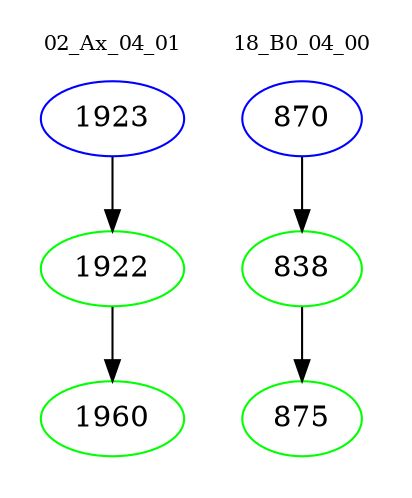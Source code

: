digraph{
subgraph cluster_0 {
color = white
label = "02_Ax_04_01";
fontsize=10;
T0_1923 [label="1923", color="blue"]
T0_1923 -> T0_1922 [color="black"]
T0_1922 [label="1922", color="green"]
T0_1922 -> T0_1960 [color="black"]
T0_1960 [label="1960", color="green"]
}
subgraph cluster_1 {
color = white
label = "18_B0_04_00";
fontsize=10;
T1_870 [label="870", color="blue"]
T1_870 -> T1_838 [color="black"]
T1_838 [label="838", color="green"]
T1_838 -> T1_875 [color="black"]
T1_875 [label="875", color="green"]
}
}
